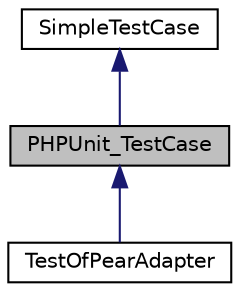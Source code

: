 digraph "PHPUnit_TestCase"
{
  edge [fontname="Helvetica",fontsize="10",labelfontname="Helvetica",labelfontsize="10"];
  node [fontname="Helvetica",fontsize="10",shape=record];
  Node1 [label="PHPUnit_TestCase",height=0.2,width=0.4,color="black", fillcolor="grey75", style="filled" fontcolor="black"];
  Node2 -> Node1 [dir="back",color="midnightblue",fontsize="10",style="solid",fontname="Helvetica"];
  Node2 [label="SimpleTestCase",height=0.2,width=0.4,color="black", fillcolor="white", style="filled",URL="$class_simple_test_case.html"];
  Node1 -> Node3 [dir="back",color="midnightblue",fontsize="10",style="solid",fontname="Helvetica"];
  Node3 [label="TestOfPearAdapter",height=0.2,width=0.4,color="black", fillcolor="white", style="filled",URL="$class_test_of_pear_adapter.html"];
}
